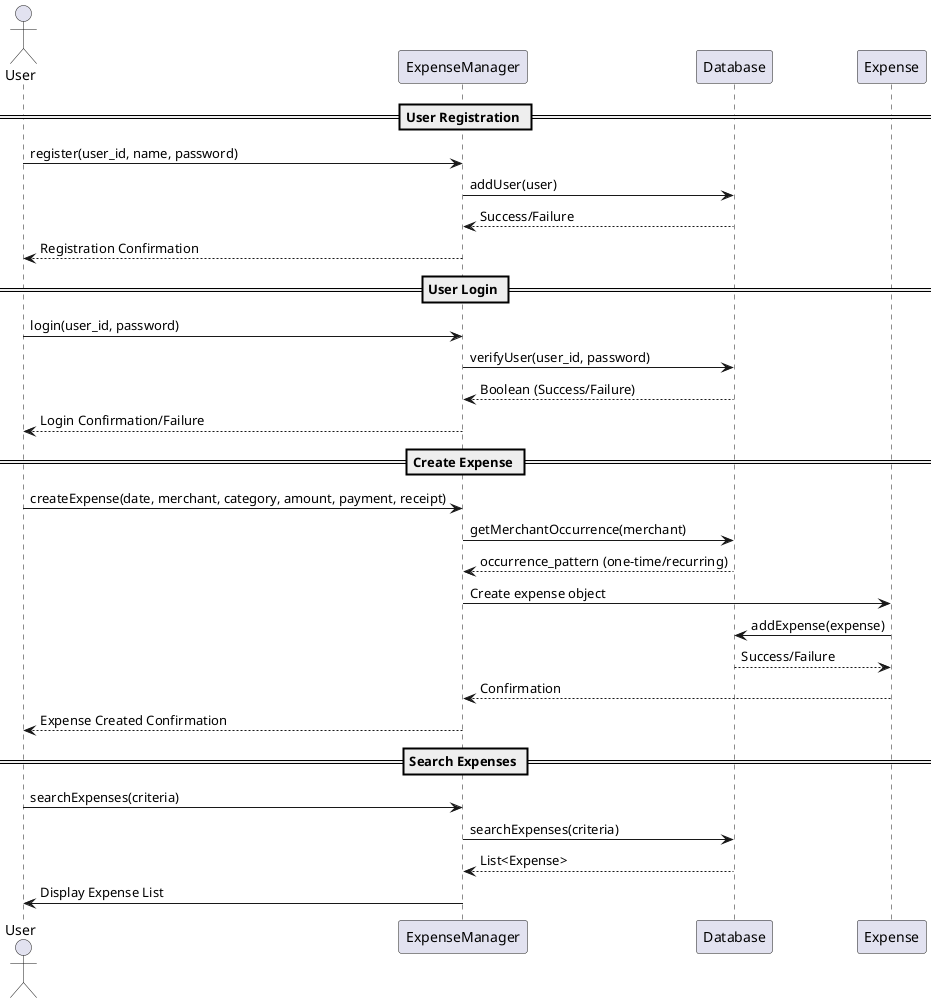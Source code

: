 @startuml sequence_diagram
actor User
participant "ExpenseManager" as EM
participant "Database" as DB
participant "Expense" as Exp

== User Registration ==
User -> EM: register(user_id, name, password)
EM -> DB: addUser(user)
DB --> EM: Success/Failure
EM --> User: Registration Confirmation

== User Login ==
User -> EM: login(user_id, password)
EM -> DB: verifyUser(user_id, password)
DB --> EM: Boolean (Success/Failure)
EM --> User: Login Confirmation/Failure

== Create Expense ==
User -> EM: createExpense(date, merchant, category, amount, payment, receipt)
EM -> DB: getMerchantOccurrence(merchant)
DB --> EM: occurrence_pattern (one-time/recurring)
EM -> Exp: Create expense object
Exp -> DB: addExpense(expense)
DB --> Exp: Success/Failure
Exp --> EM: Confirmation
EM --> User: Expense Created Confirmation

== Search Expenses ==
User -> EM: searchExpenses(criteria)
EM -> DB: searchExpenses(criteria)
DB --> EM: List<Expense>
EM -> User: Display Expense List

@enduml
